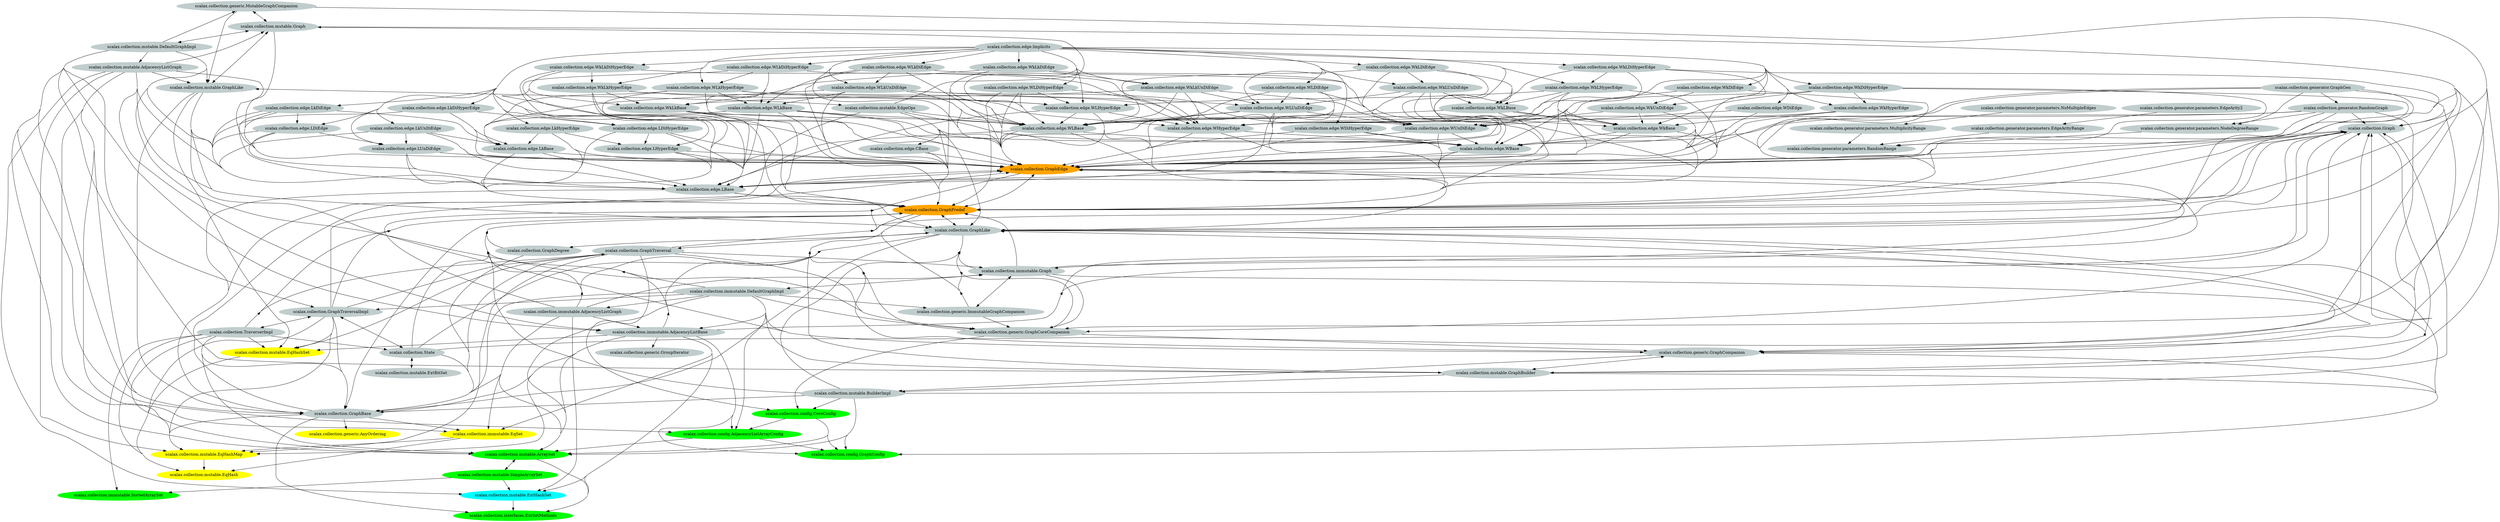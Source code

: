 digraph "classes-core.json" {
  concentrate=true;
  node [style=filled];
  "scalax.collection.Graph" [color="azure3"];
  "scalax.collection.GraphBase" [color="azure3"];
  "scalax.collection.GraphDegree" [color="azure3"];
  "scalax.collection.GraphEdge" [color="orange"];
  "scalax.collection.GraphLike" [color="azure3"];
  "scalax.collection.GraphPredef" [color="orange"];
  "scalax.collection.GraphTraversal" [color="azure3"];
  "scalax.collection.GraphTraversalImpl" [color="azure3"];
  "scalax.collection.State" [color="azure3"];
  "scalax.collection.TraverserImpl" [color="azure3"];
  "scalax.collection.config.AdjacencyListArrayConfig" [color="green"];
  "scalax.collection.config.CoreConfig" [color="green"];
  "scalax.collection.config.GraphConfig" [color="green"];
  "scalax.collection.edge.CBase" [color="azure3"];
  "scalax.collection.edge.Implicits" [color="azure3"];
  "scalax.collection.edge.LBase" [color="azure3"];
  "scalax.collection.edge.LDiEdge" [color="azure3"];
  "scalax.collection.edge.LDiHyperEdge" [color="azure3"];
  "scalax.collection.edge.LHyperEdge" [color="azure3"];
  "scalax.collection.edge.LUnDiEdge" [color="azure3"];
  "scalax.collection.edge.LkBase" [color="azure3"];
  "scalax.collection.edge.LkDiEdge" [color="azure3"];
  "scalax.collection.edge.LkDiHyperEdge" [color="azure3"];
  "scalax.collection.edge.LkHyperEdge" [color="azure3"];
  "scalax.collection.edge.LkUnDiEdge" [color="azure3"];
  "scalax.collection.edge.WBase" [color="azure3"];
  "scalax.collection.edge.WDiEdge" [color="azure3"];
  "scalax.collection.edge.WDiHyperEdge" [color="azure3"];
  "scalax.collection.edge.WHyperEdge" [color="azure3"];
  "scalax.collection.edge.WLBase" [color="azure3"];
  "scalax.collection.edge.WLDiEdge" [color="azure3"];
  "scalax.collection.edge.WLDiHyperEdge" [color="azure3"];
  "scalax.collection.edge.WLHyperEdge" [color="azure3"];
  "scalax.collection.edge.WLUnDiEdge" [color="azure3"];
  "scalax.collection.edge.WLkBase" [color="azure3"];
  "scalax.collection.edge.WLkDiEdge" [color="azure3"];
  "scalax.collection.edge.WLkDiHyperEdge" [color="azure3"];
  "scalax.collection.edge.WLkHyperEdge" [color="azure3"];
  "scalax.collection.edge.WLkUnDiEdge" [color="azure3"];
  "scalax.collection.edge.WUnDiEdge" [color="azure3"];
  "scalax.collection.edge.WkBase" [color="azure3"];
  "scalax.collection.edge.WkDiEdge" [color="azure3"];
  "scalax.collection.edge.WkDiHyperEdge" [color="azure3"];
  "scalax.collection.edge.WkHyperEdge" [color="azure3"];
  "scalax.collection.edge.WkLBase" [color="azure3"];
  "scalax.collection.edge.WkLDiEdge" [color="azure3"];
  "scalax.collection.edge.WkLDiHyperEdge" [color="azure3"];
  "scalax.collection.edge.WkLHyperEdge" [color="azure3"];
  "scalax.collection.edge.WkLUnDiEdge" [color="azure3"];
  "scalax.collection.edge.WkLkBase" [color="azure3"];
  "scalax.collection.edge.WkLkDiEdge" [color="azure3"];
  "scalax.collection.edge.WkLkDiHyperEdge" [color="azure3"];
  "scalax.collection.edge.WkLkHyperEdge" [color="azure3"];
  "scalax.collection.edge.WkLkUnDiEdge" [color="azure3"];
  "scalax.collection.edge.WkUnDiEdge" [color="azure3"];
  "scalax.collection.generator.GraphGen" [color="azure3"];
  "scalax.collection.generator.RandomGraph" [color="azure3"];
  "scalax.collection.generator.parameters.EdgeArity2" [color="azure3"];
  "scalax.collection.generator.parameters.EdgeArityRange" [color="azure3"];
  "scalax.collection.generator.parameters.MultiplicityRange" [color="azure3"];
  "scalax.collection.generator.parameters.NoMultipleEdges" [color="azure3"];
  "scalax.collection.generator.parameters.NodeDegreeRange" [color="azure3"];
  "scalax.collection.generator.parameters.RandomRange" [color="azure3"];
  "scalax.collection.generic.AnyOrdering" [color="yellow"];
  "scalax.collection.generic.GraphCompanion" [color="azure3"];
  "scalax.collection.generic.GraphCoreCompanion" [color="azure3"];
  "scalax.collection.generic.GroupIterator" [color="azure3"];
  "scalax.collection.generic.ImmutableGraphCompanion" [color="azure3"];
  "scalax.collection.generic.MutableGraphCompanion" [color="azure3"];
  "scalax.collection.immutable.AdjacencyListBase" [color="azure3"];
  "scalax.collection.immutable.AdjacencyListGraph" [color="azure3"];
  "scalax.collection.immutable.DefaultGraphImpl" [color="azure3"];
  "scalax.collection.immutable.EqSet" [color="yellow"];
  "scalax.collection.immutable.Graph" [color="azure3"];
  "scalax.collection.immutable.SortedArraySet" [color="green"];
  "scalax.collection.interfaces.ExtSetMethods" [color="green"];
  "scalax.collection.mutable.AdjacencyListGraph" [color="azure3"];
  "scalax.collection.mutable.ArraySet" [color="green"];
  "scalax.collection.mutable.BuilderImpl" [color="azure3"];
  "scalax.collection.mutable.DefaultGraphImpl" [color="azure3"];
  "scalax.collection.mutable.EdgeOps" [color="azure3"];
  "scalax.collection.mutable.EqHash" [color="yellow"];
  "scalax.collection.mutable.EqHashMap" [color="yellow"];
  "scalax.collection.mutable.EqHashSet" [color="yellow"];
  "scalax.collection.mutable.ExtBitSet" [color="azure3"];
  "scalax.collection.mutable.ExtHashSet" [color="cyan"];
  "scalax.collection.mutable.Graph" [color="azure3"];
  "scalax.collection.mutable.GraphBuilder" [color="azure3"];
  "scalax.collection.mutable.GraphLike" [color="azure3"];
  "scalax.collection.mutable.SimpleArraySet" [color="green"];
  "scalax.collection.Graph" -> "scalax.collection.GraphEdge";
  "scalax.collection.Graph" -> "scalax.collection.GraphLike";
  "scalax.collection.Graph" -> "scalax.collection.GraphPredef";
  "scalax.collection.Graph" -> "scalax.collection.generic.GraphCompanion";
  "scalax.collection.Graph" -> "scalax.collection.generic.GraphCoreCompanion";
  "scalax.collection.Graph" -> "scalax.collection.immutable.Graph";
  "scalax.collection.GraphBase" -> "scalax.collection.GraphEdge";
  "scalax.collection.GraphBase" -> "scalax.collection.GraphPredef";
  "scalax.collection.GraphBase" -> "scalax.collection.generic.AnyOrdering";
  "scalax.collection.GraphBase" -> "scalax.collection.immutable.EqSet";
  "scalax.collection.GraphBase" -> "scalax.collection.interfaces.ExtSetMethods";
  "scalax.collection.GraphBase" -> "scalax.collection.mutable.EqHashMap";
  "scalax.collection.GraphDegree" -> "scalax.collection.GraphBase";
  "scalax.collection.GraphDegree" -> "scalax.collection.GraphPredef";
  "scalax.collection.GraphEdge" -> "scalax.collection.GraphPredef";
  "scalax.collection.GraphEdge" -> "scalax.collection.edge.LBase";
  "scalax.collection.GraphLike" -> "scalax.collection.Graph";
  "scalax.collection.GraphLike" -> "scalax.collection.GraphBase";
  "scalax.collection.GraphLike" -> "scalax.collection.GraphDegree";
  "scalax.collection.GraphLike" -> "scalax.collection.GraphEdge";
  "scalax.collection.GraphLike" -> "scalax.collection.GraphPredef";
  "scalax.collection.GraphLike" -> "scalax.collection.GraphTraversal";
  "scalax.collection.GraphLike" -> "scalax.collection.config.GraphConfig";
  "scalax.collection.GraphLike" -> "scalax.collection.generic.GraphCompanion";
  "scalax.collection.GraphPredef" -> "scalax.collection.Graph";
  "scalax.collection.GraphPredef" -> "scalax.collection.GraphBase";
  "scalax.collection.GraphPredef" -> "scalax.collection.GraphEdge";
  "scalax.collection.GraphPredef" -> "scalax.collection.GraphLike";
  "scalax.collection.GraphTraversal" -> "scalax.collection.Graph";
  "scalax.collection.GraphTraversal" -> "scalax.collection.GraphBase";
  "scalax.collection.GraphTraversal" -> "scalax.collection.GraphEdge";
  "scalax.collection.GraphTraversal" -> "scalax.collection.GraphLike";
  "scalax.collection.GraphTraversal" -> "scalax.collection.GraphPredef";
  "scalax.collection.GraphTraversal" -> "scalax.collection.config.CoreConfig";
  "scalax.collection.GraphTraversal" -> "scalax.collection.generic.GraphCoreCompanion";
  "scalax.collection.GraphTraversal" -> "scalax.collection.immutable.Graph";
  "scalax.collection.GraphTraversal" -> "scalax.collection.mutable.EqHashMap";
  "scalax.collection.GraphTraversal" -> "scalax.collection.mutable.EqHashSet";
  "scalax.collection.GraphTraversalImpl" -> "scalax.collection.GraphBase";
  "scalax.collection.GraphTraversalImpl" -> "scalax.collection.GraphEdge";
  "scalax.collection.GraphTraversalImpl" -> "scalax.collection.GraphPredef";
  "scalax.collection.GraphTraversalImpl" -> "scalax.collection.GraphTraversal";
  "scalax.collection.GraphTraversalImpl" -> "scalax.collection.State";
  "scalax.collection.GraphTraversalImpl" -> "scalax.collection.TraverserImpl";
  "scalax.collection.GraphTraversalImpl" -> "scalax.collection.mutable.EqHash";
  "scalax.collection.GraphTraversalImpl" -> "scalax.collection.mutable.EqHashMap";
  "scalax.collection.GraphTraversalImpl" -> "scalax.collection.mutable.EqHashSet";
  "scalax.collection.State" -> "scalax.collection.Graph";
  "scalax.collection.State" -> "scalax.collection.GraphBase";
  "scalax.collection.State" -> "scalax.collection.GraphLike";
  "scalax.collection.State" -> "scalax.collection.GraphPredef";
  "scalax.collection.State" -> "scalax.collection.GraphTraversalImpl";
  "scalax.collection.State" -> "scalax.collection.mutable.ExtBitSet";
  "scalax.collection.TraverserImpl" -> "scalax.collection.GraphBase";
  "scalax.collection.TraverserImpl" -> "scalax.collection.GraphPredef";
  "scalax.collection.TraverserImpl" -> "scalax.collection.GraphTraversal";
  "scalax.collection.TraverserImpl" -> "scalax.collection.GraphTraversalImpl";
  "scalax.collection.TraverserImpl" -> "scalax.collection.State";
  "scalax.collection.TraverserImpl" -> "scalax.collection.immutable.SortedArraySet";
  "scalax.collection.TraverserImpl" -> "scalax.collection.mutable.ArraySet";
  "scalax.collection.TraverserImpl" -> "scalax.collection.mutable.EqHash";
  "scalax.collection.TraverserImpl" -> "scalax.collection.mutable.EqHashMap";
  "scalax.collection.TraverserImpl" -> "scalax.collection.mutable.EqHashSet";
  "scalax.collection.config.AdjacencyListArrayConfig" -> "scalax.collection.config.GraphConfig";
  "scalax.collection.config.AdjacencyListArrayConfig" -> "scalax.collection.mutable.ArraySet";
  "scalax.collection.config.CoreConfig" -> "scalax.collection.config.AdjacencyListArrayConfig";
  "scalax.collection.config.CoreConfig" -> "scalax.collection.config.GraphConfig";
  "scalax.collection.config.CoreConfig" -> "scalax.collection.mutable.ArraySet";
  "scalax.collection.edge.CBase" -> "scalax.collection.GraphEdge";
  "scalax.collection.edge.CBase" -> "scalax.collection.GraphPredef";
  "scalax.collection.edge.Implicits" -> "scalax.collection.GraphEdge";
  "scalax.collection.edge.Implicits" -> "scalax.collection.edge.LBase";
  "scalax.collection.edge.Implicits" -> "scalax.collection.edge.LDiEdge";
  "scalax.collection.edge.Implicits" -> "scalax.collection.edge.LDiHyperEdge";
  "scalax.collection.edge.Implicits" -> "scalax.collection.edge.LHyperEdge";
  "scalax.collection.edge.Implicits" -> "scalax.collection.edge.LUnDiEdge";
  "scalax.collection.edge.Implicits" -> "scalax.collection.edge.LkDiEdge";
  "scalax.collection.edge.Implicits" -> "scalax.collection.edge.LkDiHyperEdge";
  "scalax.collection.edge.Implicits" -> "scalax.collection.edge.LkHyperEdge";
  "scalax.collection.edge.Implicits" -> "scalax.collection.edge.LkUnDiEdge";
  "scalax.collection.edge.Implicits" -> "scalax.collection.edge.WBase";
  "scalax.collection.edge.Implicits" -> "scalax.collection.edge.WDiEdge";
  "scalax.collection.edge.Implicits" -> "scalax.collection.edge.WDiHyperEdge";
  "scalax.collection.edge.Implicits" -> "scalax.collection.edge.WHyperEdge";
  "scalax.collection.edge.Implicits" -> "scalax.collection.edge.WLBase";
  "scalax.collection.edge.Implicits" -> "scalax.collection.edge.WLDiEdge";
  "scalax.collection.edge.Implicits" -> "scalax.collection.edge.WLDiHyperEdge";
  "scalax.collection.edge.Implicits" -> "scalax.collection.edge.WLHyperEdge";
  "scalax.collection.edge.Implicits" -> "scalax.collection.edge.WLUnDiEdge";
  "scalax.collection.edge.Implicits" -> "scalax.collection.edge.WLkDiEdge";
  "scalax.collection.edge.Implicits" -> "scalax.collection.edge.WLkDiHyperEdge";
  "scalax.collection.edge.Implicits" -> "scalax.collection.edge.WLkHyperEdge";
  "scalax.collection.edge.Implicits" -> "scalax.collection.edge.WLkUnDiEdge";
  "scalax.collection.edge.Implicits" -> "scalax.collection.edge.WUnDiEdge";
  "scalax.collection.edge.Implicits" -> "scalax.collection.edge.WkDiEdge";
  "scalax.collection.edge.Implicits" -> "scalax.collection.edge.WkDiHyperEdge";
  "scalax.collection.edge.Implicits" -> "scalax.collection.edge.WkHyperEdge";
  "scalax.collection.edge.Implicits" -> "scalax.collection.edge.WkLDiEdge";
  "scalax.collection.edge.Implicits" -> "scalax.collection.edge.WkLDiHyperEdge";
  "scalax.collection.edge.Implicits" -> "scalax.collection.edge.WkLHyperEdge";
  "scalax.collection.edge.Implicits" -> "scalax.collection.edge.WkLUnDiEdge";
  "scalax.collection.edge.Implicits" -> "scalax.collection.edge.WkLkDiEdge";
  "scalax.collection.edge.Implicits" -> "scalax.collection.edge.WkLkDiHyperEdge";
  "scalax.collection.edge.Implicits" -> "scalax.collection.edge.WkLkHyperEdge";
  "scalax.collection.edge.Implicits" -> "scalax.collection.edge.WkLkUnDiEdge";
  "scalax.collection.edge.Implicits" -> "scalax.collection.edge.WkUnDiEdge";
  "scalax.collection.edge.LBase" -> "scalax.collection.Graph";
  "scalax.collection.edge.LBase" -> "scalax.collection.GraphBase";
  "scalax.collection.edge.LBase" -> "scalax.collection.GraphEdge";
  "scalax.collection.edge.LBase" -> "scalax.collection.GraphLike";
  "scalax.collection.edge.LBase" -> "scalax.collection.GraphPredef";
  "scalax.collection.edge.LDiEdge" -> "scalax.collection.GraphEdge";
  "scalax.collection.edge.LDiEdge" -> "scalax.collection.GraphPredef";
  "scalax.collection.edge.LDiEdge" -> "scalax.collection.edge.LBase";
  "scalax.collection.edge.LDiEdge" -> "scalax.collection.edge.LUnDiEdge";
  "scalax.collection.edge.LDiHyperEdge" -> "scalax.collection.GraphEdge";
  "scalax.collection.edge.LDiHyperEdge" -> "scalax.collection.GraphPredef";
  "scalax.collection.edge.LDiHyperEdge" -> "scalax.collection.edge.LBase";
  "scalax.collection.edge.LDiHyperEdge" -> "scalax.collection.edge.LHyperEdge";
  "scalax.collection.edge.LHyperEdge" -> "scalax.collection.GraphEdge";
  "scalax.collection.edge.LHyperEdge" -> "scalax.collection.GraphPredef";
  "scalax.collection.edge.LHyperEdge" -> "scalax.collection.edge.LBase";
  "scalax.collection.edge.LUnDiEdge" -> "scalax.collection.GraphEdge";
  "scalax.collection.edge.LUnDiEdge" -> "scalax.collection.GraphPredef";
  "scalax.collection.edge.LUnDiEdge" -> "scalax.collection.edge.LBase";
  "scalax.collection.edge.LkBase" -> "scalax.collection.GraphEdge";
  "scalax.collection.edge.LkBase" -> "scalax.collection.GraphPredef";
  "scalax.collection.edge.LkBase" -> "scalax.collection.edge.LBase";
  "scalax.collection.edge.LkDiEdge" -> "scalax.collection.GraphEdge";
  "scalax.collection.edge.LkDiEdge" -> "scalax.collection.GraphPredef";
  "scalax.collection.edge.LkDiEdge" -> "scalax.collection.edge.LBase";
  "scalax.collection.edge.LkDiEdge" -> "scalax.collection.edge.LDiEdge";
  "scalax.collection.edge.LkDiEdge" -> "scalax.collection.edge.LkBase";
  "scalax.collection.edge.LkDiHyperEdge" -> "scalax.collection.GraphEdge";
  "scalax.collection.edge.LkDiHyperEdge" -> "scalax.collection.GraphPredef";
  "scalax.collection.edge.LkDiHyperEdge" -> "scalax.collection.edge.LDiHyperEdge";
  "scalax.collection.edge.LkDiHyperEdge" -> "scalax.collection.edge.LkBase";
  "scalax.collection.edge.LkHyperEdge" -> "scalax.collection.GraphEdge";
  "scalax.collection.edge.LkHyperEdge" -> "scalax.collection.GraphPredef";
  "scalax.collection.edge.LkHyperEdge" -> "scalax.collection.edge.LHyperEdge";
  "scalax.collection.edge.LkHyperEdge" -> "scalax.collection.edge.LkBase";
  "scalax.collection.edge.LkUnDiEdge" -> "scalax.collection.GraphEdge";
  "scalax.collection.edge.LkUnDiEdge" -> "scalax.collection.GraphPredef";
  "scalax.collection.edge.LkUnDiEdge" -> "scalax.collection.edge.LBase";
  "scalax.collection.edge.LkUnDiEdge" -> "scalax.collection.edge.LUnDiEdge";
  "scalax.collection.edge.LkUnDiEdge" -> "scalax.collection.edge.LkBase";
  "scalax.collection.edge.WBase" -> "scalax.collection.GraphEdge";
  "scalax.collection.edge.WBase" -> "scalax.collection.GraphPredef";
  "scalax.collection.edge.WDiEdge" -> "scalax.collection.GraphEdge";
  "scalax.collection.edge.WDiEdge" -> "scalax.collection.GraphPredef";
  "scalax.collection.edge.WDiEdge" -> "scalax.collection.edge.WBase";
  "scalax.collection.edge.WDiEdge" -> "scalax.collection.edge.WUnDiEdge";
  "scalax.collection.edge.WDiHyperEdge" -> "scalax.collection.GraphEdge";
  "scalax.collection.edge.WDiHyperEdge" -> "scalax.collection.GraphPredef";
  "scalax.collection.edge.WDiHyperEdge" -> "scalax.collection.edge.WBase";
  "scalax.collection.edge.WHyperEdge" -> "scalax.collection.GraphEdge";
  "scalax.collection.edge.WHyperEdge" -> "scalax.collection.GraphPredef";
  "scalax.collection.edge.WHyperEdge" -> "scalax.collection.edge.WBase";
  "scalax.collection.edge.WLBase" -> "scalax.collection.GraphEdge";
  "scalax.collection.edge.WLBase" -> "scalax.collection.GraphPredef";
  "scalax.collection.edge.WLBase" -> "scalax.collection.edge.LBase";
  "scalax.collection.edge.WLBase" -> "scalax.collection.edge.WBase";
  "scalax.collection.edge.WLDiEdge" -> "scalax.collection.GraphEdge";
  "scalax.collection.edge.WLDiEdge" -> "scalax.collection.GraphPredef";
  "scalax.collection.edge.WLDiEdge" -> "scalax.collection.edge.WLBase";
  "scalax.collection.edge.WLDiEdge" -> "scalax.collection.edge.WLUnDiEdge";
  "scalax.collection.edge.WLDiEdge" -> "scalax.collection.edge.WUnDiEdge";
  "scalax.collection.edge.WLDiHyperEdge" -> "scalax.collection.GraphEdge";
  "scalax.collection.edge.WLDiHyperEdge" -> "scalax.collection.GraphPredef";
  "scalax.collection.edge.WLDiHyperEdge" -> "scalax.collection.edge.WHyperEdge";
  "scalax.collection.edge.WLDiHyperEdge" -> "scalax.collection.edge.WLBase";
  "scalax.collection.edge.WLDiHyperEdge" -> "scalax.collection.edge.WLHyperEdge";
  "scalax.collection.edge.WLHyperEdge" -> "scalax.collection.GraphEdge";
  "scalax.collection.edge.WLHyperEdge" -> "scalax.collection.GraphPredef";
  "scalax.collection.edge.WLHyperEdge" -> "scalax.collection.edge.LBase";
  "scalax.collection.edge.WLHyperEdge" -> "scalax.collection.edge.WHyperEdge";
  "scalax.collection.edge.WLHyperEdge" -> "scalax.collection.edge.WLBase";
  "scalax.collection.edge.WLUnDiEdge" -> "scalax.collection.GraphEdge";
  "scalax.collection.edge.WLUnDiEdge" -> "scalax.collection.GraphPredef";
  "scalax.collection.edge.WLUnDiEdge" -> "scalax.collection.edge.LBase";
  "scalax.collection.edge.WLUnDiEdge" -> "scalax.collection.edge.WLBase";
  "scalax.collection.edge.WLUnDiEdge" -> "scalax.collection.edge.WUnDiEdge";
  "scalax.collection.edge.WLkBase" -> "scalax.collection.GraphEdge";
  "scalax.collection.edge.WLkBase" -> "scalax.collection.GraphPredef";
  "scalax.collection.edge.WLkBase" -> "scalax.collection.edge.LBase";
  "scalax.collection.edge.WLkBase" -> "scalax.collection.edge.LkBase";
  "scalax.collection.edge.WLkBase" -> "scalax.collection.edge.WBase";
  "scalax.collection.edge.WLkBase" -> "scalax.collection.edge.WLBase";
  "scalax.collection.edge.WLkDiEdge" -> "scalax.collection.GraphEdge";
  "scalax.collection.edge.WLkDiEdge" -> "scalax.collection.GraphPredef";
  "scalax.collection.edge.WLkDiEdge" -> "scalax.collection.edge.WLBase";
  "scalax.collection.edge.WLkDiEdge" -> "scalax.collection.edge.WLkBase";
  "scalax.collection.edge.WLkDiEdge" -> "scalax.collection.edge.WLkUnDiEdge";
  "scalax.collection.edge.WLkDiEdge" -> "scalax.collection.edge.WUnDiEdge";
  "scalax.collection.edge.WLkDiHyperEdge" -> "scalax.collection.GraphEdge";
  "scalax.collection.edge.WLkDiHyperEdge" -> "scalax.collection.GraphPredef";
  "scalax.collection.edge.WLkDiHyperEdge" -> "scalax.collection.edge.WHyperEdge";
  "scalax.collection.edge.WLkDiHyperEdge" -> "scalax.collection.edge.WLkBase";
  "scalax.collection.edge.WLkDiHyperEdge" -> "scalax.collection.edge.WLkHyperEdge";
  "scalax.collection.edge.WLkHyperEdge" -> "scalax.collection.GraphEdge";
  "scalax.collection.edge.WLkHyperEdge" -> "scalax.collection.GraphPredef";
  "scalax.collection.edge.WLkHyperEdge" -> "scalax.collection.edge.LkBase";
  "scalax.collection.edge.WLkHyperEdge" -> "scalax.collection.edge.WHyperEdge";
  "scalax.collection.edge.WLkHyperEdge" -> "scalax.collection.edge.WLHyperEdge";
  "scalax.collection.edge.WLkHyperEdge" -> "scalax.collection.edge.WLkBase";
  "scalax.collection.edge.WLkUnDiEdge" -> "scalax.collection.GraphEdge";
  "scalax.collection.edge.WLkUnDiEdge" -> "scalax.collection.GraphPredef";
  "scalax.collection.edge.WLkUnDiEdge" -> "scalax.collection.edge.LkBase";
  "scalax.collection.edge.WLkUnDiEdge" -> "scalax.collection.edge.WLBase";
  "scalax.collection.edge.WLkUnDiEdge" -> "scalax.collection.edge.WLUnDiEdge";
  "scalax.collection.edge.WLkUnDiEdge" -> "scalax.collection.edge.WLkBase";
  "scalax.collection.edge.WLkUnDiEdge" -> "scalax.collection.edge.WUnDiEdge";
  "scalax.collection.edge.WUnDiEdge" -> "scalax.collection.GraphEdge";
  "scalax.collection.edge.WUnDiEdge" -> "scalax.collection.GraphPredef";
  "scalax.collection.edge.WUnDiEdge" -> "scalax.collection.edge.WBase";
  "scalax.collection.edge.WkBase" -> "scalax.collection.GraphEdge";
  "scalax.collection.edge.WkBase" -> "scalax.collection.GraphPredef";
  "scalax.collection.edge.WkBase" -> "scalax.collection.edge.WBase";
  "scalax.collection.edge.WkDiEdge" -> "scalax.collection.GraphEdge";
  "scalax.collection.edge.WkDiEdge" -> "scalax.collection.GraphPredef";
  "scalax.collection.edge.WkDiEdge" -> "scalax.collection.edge.WBase";
  "scalax.collection.edge.WkDiEdge" -> "scalax.collection.edge.WUnDiEdge";
  "scalax.collection.edge.WkDiEdge" -> "scalax.collection.edge.WkBase";
  "scalax.collection.edge.WkDiEdge" -> "scalax.collection.edge.WkUnDiEdge";
  "scalax.collection.edge.WkDiHyperEdge" -> "scalax.collection.GraphEdge";
  "scalax.collection.edge.WkDiHyperEdge" -> "scalax.collection.GraphPredef";
  "scalax.collection.edge.WkDiHyperEdge" -> "scalax.collection.edge.WHyperEdge";
  "scalax.collection.edge.WkDiHyperEdge" -> "scalax.collection.edge.WkBase";
  "scalax.collection.edge.WkDiHyperEdge" -> "scalax.collection.edge.WkHyperEdge";
  "scalax.collection.edge.WkHyperEdge" -> "scalax.collection.GraphEdge";
  "scalax.collection.edge.WkHyperEdge" -> "scalax.collection.GraphPredef";
  "scalax.collection.edge.WkHyperEdge" -> "scalax.collection.edge.WHyperEdge";
  "scalax.collection.edge.WkHyperEdge" -> "scalax.collection.edge.WkBase";
  "scalax.collection.edge.WkLBase" -> "scalax.collection.GraphEdge";
  "scalax.collection.edge.WkLBase" -> "scalax.collection.GraphPredef";
  "scalax.collection.edge.WkLBase" -> "scalax.collection.edge.WLBase";
  "scalax.collection.edge.WkLBase" -> "scalax.collection.edge.WkBase";
  "scalax.collection.edge.WkLDiEdge" -> "scalax.collection.GraphEdge";
  "scalax.collection.edge.WkLDiEdge" -> "scalax.collection.GraphPredef";
  "scalax.collection.edge.WkLDiEdge" -> "scalax.collection.edge.WLBase";
  "scalax.collection.edge.WkLDiEdge" -> "scalax.collection.edge.WUnDiEdge";
  "scalax.collection.edge.WkLDiEdge" -> "scalax.collection.edge.WkLBase";
  "scalax.collection.edge.WkLDiEdge" -> "scalax.collection.edge.WkLUnDiEdge";
  "scalax.collection.edge.WkLDiHyperEdge" -> "scalax.collection.GraphEdge";
  "scalax.collection.edge.WkLDiHyperEdge" -> "scalax.collection.GraphPredef";
  "scalax.collection.edge.WkLDiHyperEdge" -> "scalax.collection.edge.WHyperEdge";
  "scalax.collection.edge.WkLDiHyperEdge" -> "scalax.collection.edge.WkLBase";
  "scalax.collection.edge.WkLDiHyperEdge" -> "scalax.collection.edge.WkLHyperEdge";
  "scalax.collection.edge.WkLHyperEdge" -> "scalax.collection.GraphEdge";
  "scalax.collection.edge.WkLHyperEdge" -> "scalax.collection.GraphPredef";
  "scalax.collection.edge.WkLHyperEdge" -> "scalax.collection.edge.WHyperEdge";
  "scalax.collection.edge.WkLHyperEdge" -> "scalax.collection.edge.WLHyperEdge";
  "scalax.collection.edge.WkLHyperEdge" -> "scalax.collection.edge.WkBase";
  "scalax.collection.edge.WkLHyperEdge" -> "scalax.collection.edge.WkLBase";
  "scalax.collection.edge.WkLUnDiEdge" -> "scalax.collection.GraphEdge";
  "scalax.collection.edge.WkLUnDiEdge" -> "scalax.collection.GraphPredef";
  "scalax.collection.edge.WkLUnDiEdge" -> "scalax.collection.edge.WLBase";
  "scalax.collection.edge.WkLUnDiEdge" -> "scalax.collection.edge.WLUnDiEdge";
  "scalax.collection.edge.WkLUnDiEdge" -> "scalax.collection.edge.WUnDiEdge";
  "scalax.collection.edge.WkLUnDiEdge" -> "scalax.collection.edge.WkBase";
  "scalax.collection.edge.WkLUnDiEdge" -> "scalax.collection.edge.WkLBase";
  "scalax.collection.edge.WkLkBase" -> "scalax.collection.GraphEdge";
  "scalax.collection.edge.WkLkBase" -> "scalax.collection.GraphPredef";
  "scalax.collection.edge.WkLkBase" -> "scalax.collection.edge.LBase";
  "scalax.collection.edge.WkLkBase" -> "scalax.collection.edge.WLBase";
  "scalax.collection.edge.WkLkDiEdge" -> "scalax.collection.GraphEdge";
  "scalax.collection.edge.WkLkDiEdge" -> "scalax.collection.GraphPredef";
  "scalax.collection.edge.WkLkDiEdge" -> "scalax.collection.edge.WLBase";
  "scalax.collection.edge.WkLkDiEdge" -> "scalax.collection.edge.WUnDiEdge";
  "scalax.collection.edge.WkLkDiEdge" -> "scalax.collection.edge.WkLkBase";
  "scalax.collection.edge.WkLkDiEdge" -> "scalax.collection.edge.WkLkUnDiEdge";
  "scalax.collection.edge.WkLkDiHyperEdge" -> "scalax.collection.GraphEdge";
  "scalax.collection.edge.WkLkDiHyperEdge" -> "scalax.collection.GraphPredef";
  "scalax.collection.edge.WkLkDiHyperEdge" -> "scalax.collection.edge.WHyperEdge";
  "scalax.collection.edge.WkLkDiHyperEdge" -> "scalax.collection.edge.WkLkBase";
  "scalax.collection.edge.WkLkDiHyperEdge" -> "scalax.collection.edge.WkLkHyperEdge";
  "scalax.collection.edge.WkLkHyperEdge" -> "scalax.collection.GraphEdge";
  "scalax.collection.edge.WkLkHyperEdge" -> "scalax.collection.GraphPredef";
  "scalax.collection.edge.WkLkHyperEdge" -> "scalax.collection.edge.WHyperEdge";
  "scalax.collection.edge.WkLkHyperEdge" -> "scalax.collection.edge.WLHyperEdge";
  "scalax.collection.edge.WkLkHyperEdge" -> "scalax.collection.edge.WkLkBase";
  "scalax.collection.edge.WkLkUnDiEdge" -> "scalax.collection.GraphEdge";
  "scalax.collection.edge.WkLkUnDiEdge" -> "scalax.collection.GraphPredef";
  "scalax.collection.edge.WkLkUnDiEdge" -> "scalax.collection.edge.WLBase";
  "scalax.collection.edge.WkLkUnDiEdge" -> "scalax.collection.edge.WLUnDiEdge";
  "scalax.collection.edge.WkLkUnDiEdge" -> "scalax.collection.edge.WUnDiEdge";
  "scalax.collection.edge.WkLkUnDiEdge" -> "scalax.collection.edge.WkLkBase";
  "scalax.collection.edge.WkUnDiEdge" -> "scalax.collection.GraphEdge";
  "scalax.collection.edge.WkUnDiEdge" -> "scalax.collection.GraphPredef";
  "scalax.collection.edge.WkUnDiEdge" -> "scalax.collection.edge.WBase";
  "scalax.collection.edge.WkUnDiEdge" -> "scalax.collection.edge.WUnDiEdge";
  "scalax.collection.edge.WkUnDiEdge" -> "scalax.collection.edge.WkBase";
  "scalax.collection.generator.GraphGen" -> "scalax.collection.Graph";
  "scalax.collection.generator.GraphGen" -> "scalax.collection.GraphEdge";
  "scalax.collection.generator.GraphGen" -> "scalax.collection.GraphLike";
  "scalax.collection.generator.GraphGen" -> "scalax.collection.GraphPredef";
  "scalax.collection.generator.GraphGen" -> "scalax.collection.generator.RandomGraph";
  "scalax.collection.generator.GraphGen" -> "scalax.collection.generator.parameters.NodeDegreeRange";
  "scalax.collection.generator.GraphGen" -> "scalax.collection.generic.GraphCompanion";
  "scalax.collection.generator.RandomGraph" -> "scalax.collection.Graph";
  "scalax.collection.generator.RandomGraph" -> "scalax.collection.GraphEdge";
  "scalax.collection.generator.RandomGraph" -> "scalax.collection.GraphLike";
  "scalax.collection.generator.RandomGraph" -> "scalax.collection.GraphPredef";
  "scalax.collection.generator.RandomGraph" -> "scalax.collection.edge.LBase";
  "scalax.collection.generator.RandomGraph" -> "scalax.collection.edge.WBase";
  "scalax.collection.generator.RandomGraph" -> "scalax.collection.edge.WLBase";
  "scalax.collection.generator.RandomGraph" -> "scalax.collection.generator.parameters.NodeDegreeRange";
  "scalax.collection.generator.RandomGraph" -> "scalax.collection.generator.parameters.RandomRange";
  "scalax.collection.generator.RandomGraph" -> "scalax.collection.generic.GraphCompanion";
  "scalax.collection.generator.parameters.EdgeArity2" -> "scalax.collection.generator.parameters.EdgeArityRange";
  "scalax.collection.generator.parameters.EdgeArityRange" -> "scalax.collection.generator.parameters.RandomRange";
  "scalax.collection.generator.parameters.MultiplicityRange" -> "scalax.collection.generator.parameters.RandomRange";
  "scalax.collection.generator.parameters.NoMultipleEdges" -> "scalax.collection.generator.parameters.MultiplicityRange";
  "scalax.collection.generator.parameters.NodeDegreeRange" -> "scalax.collection.generator.parameters.RandomRange";
  "scalax.collection.generic.GraphCompanion" -> "scalax.collection.Graph";
  "scalax.collection.generic.GraphCompanion" -> "scalax.collection.GraphLike";
  "scalax.collection.generic.GraphCompanion" -> "scalax.collection.GraphPredef";
  "scalax.collection.generic.GraphCompanion" -> "scalax.collection.config.GraphConfig";
  "scalax.collection.generic.GraphCompanion" -> "scalax.collection.mutable.BuilderImpl";
  "scalax.collection.generic.GraphCompanion" -> "scalax.collection.mutable.GraphBuilder";
  "scalax.collection.generic.GraphCoreCompanion" -> "scalax.collection.Graph";
  "scalax.collection.generic.GraphCoreCompanion" -> "scalax.collection.GraphLike";
  "scalax.collection.generic.GraphCoreCompanion" -> "scalax.collection.GraphPredef";
  "scalax.collection.generic.GraphCoreCompanion" -> "scalax.collection.config.CoreConfig";
  "scalax.collection.generic.GraphCoreCompanion" -> "scalax.collection.generic.GraphCompanion";
  "scalax.collection.generic.ImmutableGraphCompanion" -> "scalax.collection.GraphLike";
  "scalax.collection.generic.ImmutableGraphCompanion" -> "scalax.collection.GraphPredef";
  "scalax.collection.generic.ImmutableGraphCompanion" -> "scalax.collection.generic.GraphCoreCompanion";
  "scalax.collection.generic.ImmutableGraphCompanion" -> "scalax.collection.immutable.Graph";
  "scalax.collection.generic.MutableGraphCompanion" -> "scalax.collection.GraphPredef";
  "scalax.collection.generic.MutableGraphCompanion" -> "scalax.collection.generic.GraphCoreCompanion";
  "scalax.collection.generic.MutableGraphCompanion" -> "scalax.collection.mutable.Graph";
  "scalax.collection.generic.MutableGraphCompanion" -> "scalax.collection.mutable.GraphBuilder";
  "scalax.collection.generic.MutableGraphCompanion" -> "scalax.collection.mutable.GraphLike";
  "scalax.collection.immutable.AdjacencyListBase" -> "scalax.collection.Graph";
  "scalax.collection.immutable.AdjacencyListBase" -> "scalax.collection.GraphBase";
  "scalax.collection.immutable.AdjacencyListBase" -> "scalax.collection.GraphEdge";
  "scalax.collection.immutable.AdjacencyListBase" -> "scalax.collection.GraphLike";
  "scalax.collection.immutable.AdjacencyListBase" -> "scalax.collection.GraphPredef";
  "scalax.collection.immutable.AdjacencyListBase" -> "scalax.collection.config.AdjacencyListArrayConfig";
  "scalax.collection.immutable.AdjacencyListBase" -> "scalax.collection.config.GraphConfig";
  "scalax.collection.immutable.AdjacencyListBase" -> "scalax.collection.generic.GroupIterator";
  "scalax.collection.immutable.AdjacencyListBase" -> "scalax.collection.immutable.EqSet";
  "scalax.collection.immutable.AdjacencyListBase" -> "scalax.collection.interfaces.ExtSetMethods";
  "scalax.collection.immutable.AdjacencyListBase" -> "scalax.collection.mutable.ArraySet";
  "scalax.collection.immutable.AdjacencyListBase" -> "scalax.collection.mutable.EqHashMap";
  "scalax.collection.immutable.AdjacencyListBase" -> "scalax.collection.mutable.EqHashSet";
  "scalax.collection.immutable.AdjacencyListBase" -> "scalax.collection.mutable.ExtHashSet";
  "scalax.collection.immutable.AdjacencyListGraph" -> "scalax.collection.GraphBase";
  "scalax.collection.immutable.AdjacencyListGraph" -> "scalax.collection.GraphEdge";
  "scalax.collection.immutable.AdjacencyListGraph" -> "scalax.collection.GraphLike";
  "scalax.collection.immutable.AdjacencyListGraph" -> "scalax.collection.GraphPredef";
  "scalax.collection.immutable.AdjacencyListGraph" -> "scalax.collection.immutable.AdjacencyListBase";
  "scalax.collection.immutable.AdjacencyListGraph" -> "scalax.collection.immutable.EqSet";
  "scalax.collection.immutable.AdjacencyListGraph" -> "scalax.collection.immutable.Graph";
  "scalax.collection.immutable.AdjacencyListGraph" -> "scalax.collection.mutable.ArraySet";
  "scalax.collection.immutable.AdjacencyListGraph" -> "scalax.collection.mutable.ExtHashSet";
  "scalax.collection.immutable.DefaultGraphImpl" -> "scalax.collection.GraphBase";
  "scalax.collection.immutable.DefaultGraphImpl" -> "scalax.collection.GraphPredef";
  "scalax.collection.immutable.DefaultGraphImpl" -> "scalax.collection.GraphTraversalImpl";
  "scalax.collection.immutable.DefaultGraphImpl" -> "scalax.collection.config.AdjacencyListArrayConfig";
  "scalax.collection.immutable.DefaultGraphImpl" -> "scalax.collection.generic.GraphCompanion";
  "scalax.collection.immutable.DefaultGraphImpl" -> "scalax.collection.generic.GraphCoreCompanion";
  "scalax.collection.immutable.DefaultGraphImpl" -> "scalax.collection.generic.ImmutableGraphCompanion";
  "scalax.collection.immutable.DefaultGraphImpl" -> "scalax.collection.immutable.AdjacencyListBase";
  "scalax.collection.immutable.DefaultGraphImpl" -> "scalax.collection.immutable.AdjacencyListGraph";
  "scalax.collection.immutable.DefaultGraphImpl" -> "scalax.collection.immutable.Graph";
  "scalax.collection.immutable.DefaultGraphImpl" -> "scalax.collection.mutable.ArraySet";
  "scalax.collection.immutable.DefaultGraphImpl" -> "scalax.collection.mutable.GraphBuilder";
  "scalax.collection.immutable.EqSet" -> "scalax.collection.mutable.EqHash";
  "scalax.collection.immutable.EqSet" -> "scalax.collection.mutable.EqHashMap";
  "scalax.collection.immutable.Graph" -> "scalax.collection.Graph";
  "scalax.collection.immutable.Graph" -> "scalax.collection.GraphEdge";
  "scalax.collection.immutable.Graph" -> "scalax.collection.GraphLike";
  "scalax.collection.immutable.Graph" -> "scalax.collection.GraphPredef";
  "scalax.collection.immutable.Graph" -> "scalax.collection.generic.GraphCompanion";
  "scalax.collection.immutable.Graph" -> "scalax.collection.generic.GraphCoreCompanion";
  "scalax.collection.immutable.Graph" -> "scalax.collection.generic.ImmutableGraphCompanion";
  "scalax.collection.immutable.Graph" -> "scalax.collection.immutable.DefaultGraphImpl";
  "scalax.collection.mutable.AdjacencyListGraph" -> "scalax.collection.GraphBase";
  "scalax.collection.mutable.AdjacencyListGraph" -> "scalax.collection.GraphEdge";
  "scalax.collection.mutable.AdjacencyListGraph" -> "scalax.collection.GraphLike";
  "scalax.collection.mutable.AdjacencyListGraph" -> "scalax.collection.GraphPredef";
  "scalax.collection.mutable.AdjacencyListGraph" -> "scalax.collection.immutable.AdjacencyListBase";
  "scalax.collection.mutable.AdjacencyListGraph" -> "scalax.collection.immutable.EqSet";
  "scalax.collection.mutable.AdjacencyListGraph" -> "scalax.collection.mutable.ArraySet";
  "scalax.collection.mutable.AdjacencyListGraph" -> "scalax.collection.mutable.EqHashMap";
  "scalax.collection.mutable.AdjacencyListGraph" -> "scalax.collection.mutable.ExtHashSet";
  "scalax.collection.mutable.AdjacencyListGraph" -> "scalax.collection.mutable.Graph";
  "scalax.collection.mutable.AdjacencyListGraph" -> "scalax.collection.mutable.GraphLike";
  "scalax.collection.mutable.ArraySet" -> "scalax.collection.interfaces.ExtSetMethods";
  "scalax.collection.mutable.ArraySet" -> "scalax.collection.mutable.SimpleArraySet";
  "scalax.collection.mutable.BuilderImpl" -> "scalax.collection.Graph";
  "scalax.collection.mutable.BuilderImpl" -> "scalax.collection.GraphBase";
  "scalax.collection.mutable.BuilderImpl" -> "scalax.collection.GraphLike";
  "scalax.collection.mutable.BuilderImpl" -> "scalax.collection.GraphPredef";
  "scalax.collection.mutable.BuilderImpl" -> "scalax.collection.config.CoreConfig";
  "scalax.collection.mutable.BuilderImpl" -> "scalax.collection.config.GraphConfig";
  "scalax.collection.mutable.BuilderImpl" -> "scalax.collection.mutable.ArraySet";
  "scalax.collection.mutable.DefaultGraphImpl" -> "scalax.collection.GraphBase";
  "scalax.collection.mutable.DefaultGraphImpl" -> "scalax.collection.GraphPredef";
  "scalax.collection.mutable.DefaultGraphImpl" -> "scalax.collection.GraphTraversalImpl";
  "scalax.collection.mutable.DefaultGraphImpl" -> "scalax.collection.config.AdjacencyListArrayConfig";
  "scalax.collection.mutable.DefaultGraphImpl" -> "scalax.collection.generic.GraphCoreCompanion";
  "scalax.collection.mutable.DefaultGraphImpl" -> "scalax.collection.generic.MutableGraphCompanion";
  "scalax.collection.mutable.DefaultGraphImpl" -> "scalax.collection.immutable.AdjacencyListBase";
  "scalax.collection.mutable.DefaultGraphImpl" -> "scalax.collection.mutable.AdjacencyListGraph";
  "scalax.collection.mutable.DefaultGraphImpl" -> "scalax.collection.mutable.ArraySet";
  "scalax.collection.mutable.DefaultGraphImpl" -> "scalax.collection.mutable.Graph";
  "scalax.collection.mutable.DefaultGraphImpl" -> "scalax.collection.mutable.GraphBuilder";
  "scalax.collection.mutable.DefaultGraphImpl" -> "scalax.collection.mutable.GraphLike";
  "scalax.collection.mutable.EdgeOps" -> "scalax.collection.GraphBase";
  "scalax.collection.mutable.EdgeOps" -> "scalax.collection.GraphEdge";
  "scalax.collection.mutable.EdgeOps" -> "scalax.collection.GraphLike";
  "scalax.collection.mutable.EdgeOps" -> "scalax.collection.GraphPredef";
  "scalax.collection.mutable.EdgeOps" -> "scalax.collection.edge.CBase";
  "scalax.collection.mutable.EdgeOps" -> "scalax.collection.edge.LBase";
  "scalax.collection.mutable.EdgeOps" -> "scalax.collection.edge.WBase";
  "scalax.collection.mutable.EdgeOps" -> "scalax.collection.edge.WLBase";
  "scalax.collection.mutable.EdgeOps" -> "scalax.collection.mutable.Graph";
  "scalax.collection.mutable.EdgeOps" -> "scalax.collection.mutable.GraphLike";
  "scalax.collection.mutable.EqHashMap" -> "scalax.collection.mutable.EqHash";
  "scalax.collection.mutable.EqHashSet" -> "scalax.collection.mutable.EqHash";
  "scalax.collection.mutable.ExtBitSet" -> "scalax.collection.State";
  "scalax.collection.mutable.ExtHashSet" -> "scalax.collection.interfaces.ExtSetMethods";
  "scalax.collection.mutable.Graph" -> "scalax.collection.Graph";
  "scalax.collection.mutable.Graph" -> "scalax.collection.GraphEdge";
  "scalax.collection.mutable.Graph" -> "scalax.collection.GraphLike";
  "scalax.collection.mutable.Graph" -> "scalax.collection.GraphPredef";
  "scalax.collection.mutable.Graph" -> "scalax.collection.generic.GraphCompanion";
  "scalax.collection.mutable.Graph" -> "scalax.collection.generic.GraphCoreCompanion";
  "scalax.collection.mutable.Graph" -> "scalax.collection.generic.MutableGraphCompanion";
  "scalax.collection.mutable.Graph" -> "scalax.collection.mutable.DefaultGraphImpl";
  "scalax.collection.mutable.Graph" -> "scalax.collection.mutable.GraphLike";
  "scalax.collection.mutable.GraphBuilder" -> "scalax.collection.Graph";
  "scalax.collection.mutable.GraphBuilder" -> "scalax.collection.GraphLike";
  "scalax.collection.mutable.GraphBuilder" -> "scalax.collection.GraphPredef";
  "scalax.collection.mutable.GraphBuilder" -> "scalax.collection.config.GraphConfig";
  "scalax.collection.mutable.GraphBuilder" -> "scalax.collection.generic.GraphCompanion";
  "scalax.collection.mutable.GraphBuilder" -> "scalax.collection.mutable.BuilderImpl";
  "scalax.collection.mutable.GraphLike" -> "scalax.collection.GraphBase";
  "scalax.collection.mutable.GraphLike" -> "scalax.collection.GraphLike";
  "scalax.collection.mutable.GraphLike" -> "scalax.collection.GraphPredef";
  "scalax.collection.mutable.GraphLike" -> "scalax.collection.generic.GraphCompanion";
  "scalax.collection.mutable.GraphLike" -> "scalax.collection.mutable.EdgeOps";
  "scalax.collection.mutable.GraphLike" -> "scalax.collection.mutable.EqHashSet";
  "scalax.collection.mutable.GraphLike" -> "scalax.collection.mutable.Graph";
  "scalax.collection.mutable.SimpleArraySet" -> "scalax.collection.immutable.SortedArraySet";
  "scalax.collection.mutable.SimpleArraySet" -> "scalax.collection.mutable.ArraySet";
  "scalax.collection.mutable.SimpleArraySet" -> "scalax.collection.mutable.ExtHashSet";
}
